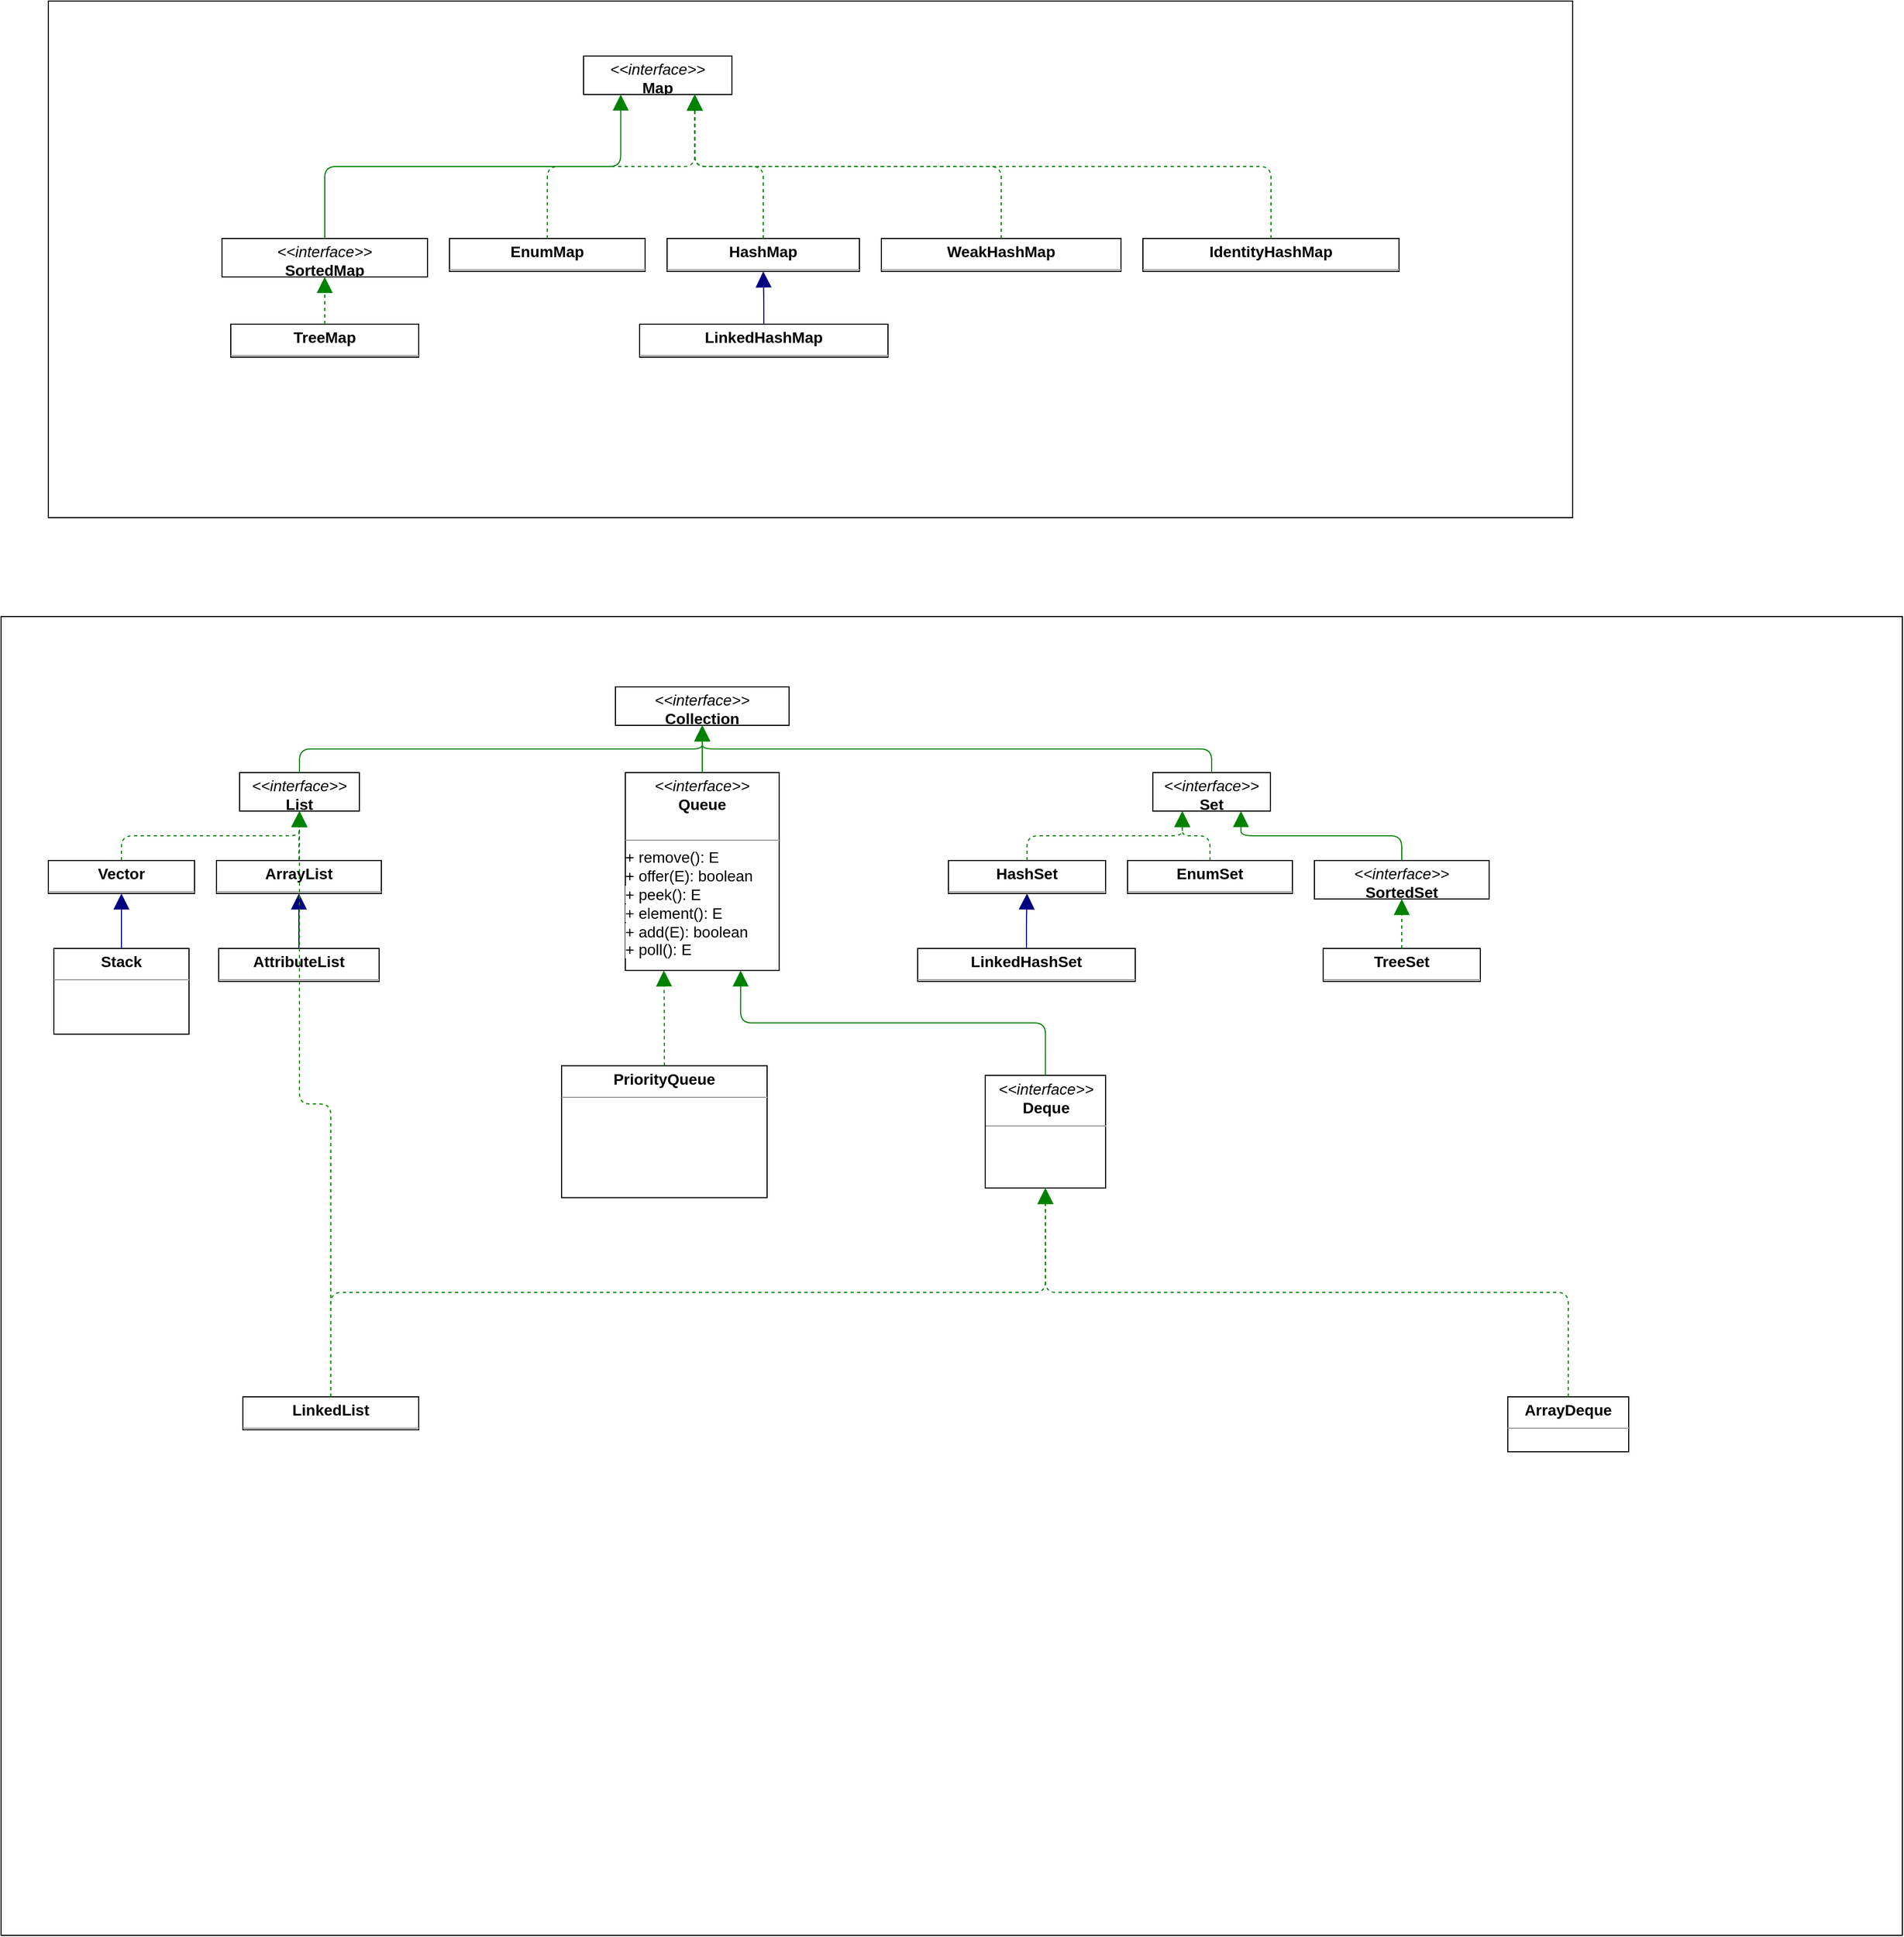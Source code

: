 <mxfile version="21.8.2" type="github">
  <diagram id="C5RBs43oDa-KdzZeNtuy" name="Page-1">
    <mxGraphModel dx="2901" dy="2356" grid="1" gridSize="10" guides="1" tooltips="1" connect="1" arrows="1" fold="1" page="1" pageScale="1" pageWidth="827" pageHeight="1169" math="0" shadow="0">
      <root>
        <mxCell id="WIyWlLk6GJQsqaUBKTNV-0" />
        <mxCell id="WIyWlLk6GJQsqaUBKTNV-1" parent="WIyWlLk6GJQsqaUBKTNV-0" />
        <mxCell id="DBEB-XwK74_spSTexUCY-249" value="" style="rounded=0;whiteSpace=wrap;html=1;" parent="WIyWlLk6GJQsqaUBKTNV-1" vertex="1">
          <mxGeometry x="-87" y="-560" width="1387" height="470" as="geometry" />
        </mxCell>
        <mxCell id="DBEB-XwK74_spSTexUCY-233" value="" style="rounded=0;whiteSpace=wrap;html=1;" parent="WIyWlLk6GJQsqaUBKTNV-1" vertex="1">
          <mxGeometry x="-130" width="1730" height="1200" as="geometry" />
        </mxCell>
        <mxCell id="DBEB-XwK74_spSTexUCY-195" value="&lt;p style=&quot;margin:0px;margin-top:4px;text-align:center;&quot;&gt;&lt;b&gt;ArrayDeque&lt;/b&gt;&lt;/p&gt;&lt;hr size=&quot;1&quot;&gt;" style="verticalAlign=top;align=left;overflow=fill;fontSize=14;fontFamily=Helvetica;html=1;rounded=0;shadow=0;comic=0;labelBackgroundColor=none;strokeWidth=1;absoluteArcSize=0;autosize=0;" parent="WIyWlLk6GJQsqaUBKTNV-1" vertex="1">
          <mxGeometry x="1241" y="710" width="110" height="50" as="geometry" />
        </mxCell>
        <mxCell id="DBEB-XwK74_spSTexUCY-196" value="&lt;p style=&quot;margin:0px;margin-top:4px;text-align:center;&quot;&gt;&lt;b&gt;ArrayList&lt;E&gt;&lt;/b&gt;&lt;/p&gt;&lt;hr size=&quot;1&quot;/&gt;" style="verticalAlign=top;align=left;overflow=fill;fontSize=14;fontFamily=Helvetica;html=1;rounded=0;shadow=0;comic=0;labelBackgroundColor=none;strokeWidth=1;" parent="WIyWlLk6GJQsqaUBKTNV-1" vertex="1">
          <mxGeometry x="66" y="222" width="150" height="30" as="geometry" />
        </mxCell>
        <mxCell id="DBEB-XwK74_spSTexUCY-197" value="&lt;p style=&quot;margin:0px;margin-top:4px;text-align:center;&quot;&gt;&lt;b&gt;AttributeList&lt;/b&gt;&lt;/p&gt;&lt;hr size=&quot;1&quot;/&gt;" style="verticalAlign=top;align=left;overflow=fill;fontSize=14;fontFamily=Helvetica;html=1;rounded=0;shadow=0;comic=0;labelBackgroundColor=none;strokeWidth=1;" parent="WIyWlLk6GJQsqaUBKTNV-1" vertex="1">
          <mxGeometry x="68" y="302" width="146" height="30" as="geometry" />
        </mxCell>
        <mxCell id="DBEB-XwK74_spSTexUCY-198" value="&lt;p style=&quot;margin:0px;margin-top:4px;text-align:center;&quot;&gt;&lt;i&gt;&amp;lt;&amp;lt;interface&amp;gt;&amp;gt;&lt;/i&gt;&lt;br/&gt;&lt;b&gt;Collection&lt;E&gt;&lt;/b&gt;&lt;/p&gt;&lt;hr size=&quot;1&quot;/&gt;" style="verticalAlign=top;align=left;overflow=fill;fontSize=14;fontFamily=Helvetica;html=1;rounded=0;shadow=0;comic=0;labelBackgroundColor=none;strokeWidth=1;" parent="WIyWlLk6GJQsqaUBKTNV-1" vertex="1">
          <mxGeometry x="429" y="64" width="158" height="35" as="geometry" />
        </mxCell>
        <mxCell id="DBEB-XwK74_spSTexUCY-199" value="&lt;p style=&quot;margin:0px;margin-top:4px;text-align:center;&quot;&gt;&lt;i&gt;&amp;lt;&amp;lt;interface&amp;gt;&amp;gt;&lt;/i&gt;&lt;br&gt;&lt;b&gt;Deque&lt;/b&gt;&lt;/p&gt;&lt;hr size=&quot;1&quot;&gt;" style="verticalAlign=top;align=left;overflow=fill;fontSize=14;fontFamily=Helvetica;html=1;rounded=0;shadow=0;comic=0;labelBackgroundColor=none;strokeWidth=1;" parent="WIyWlLk6GJQsqaUBKTNV-1" vertex="1">
          <mxGeometry x="765.5" y="417.5" width="109.5" height="102.5" as="geometry" />
        </mxCell>
        <mxCell id="DBEB-XwK74_spSTexUCY-200" value="&lt;p style=&quot;margin:0px;margin-top:4px;text-align:center;&quot;&gt;&lt;b&gt;EnumSet&lt;E&gt;&lt;/b&gt;&lt;/p&gt;&lt;hr size=&quot;1&quot;/&gt;" style="verticalAlign=top;align=left;overflow=fill;fontSize=14;fontFamily=Helvetica;html=1;rounded=0;shadow=0;comic=0;labelBackgroundColor=none;strokeWidth=1;" parent="WIyWlLk6GJQsqaUBKTNV-1" vertex="1">
          <mxGeometry x="895" y="222" width="150" height="30" as="geometry" />
        </mxCell>
        <mxCell id="DBEB-XwK74_spSTexUCY-201" value="&lt;p style=&quot;margin:0px;margin-top:4px;text-align:center;&quot;&gt;&lt;b&gt;HashSet&lt;E&gt;&lt;/b&gt;&lt;/p&gt;&lt;hr size=&quot;1&quot;/&gt;" style="verticalAlign=top;align=left;overflow=fill;fontSize=14;fontFamily=Helvetica;html=1;rounded=0;shadow=0;comic=0;labelBackgroundColor=none;strokeWidth=1;" parent="WIyWlLk6GJQsqaUBKTNV-1" vertex="1">
          <mxGeometry x="732" y="222" width="143" height="30" as="geometry" />
        </mxCell>
        <mxCell id="DBEB-XwK74_spSTexUCY-202" value="&lt;p style=&quot;margin:0px;margin-top:4px;text-align:center;&quot;&gt;&lt;b&gt;LinkedHashSet&lt;E&gt;&lt;/b&gt;&lt;/p&gt;&lt;hr size=&quot;1&quot;/&gt;" style="verticalAlign=top;align=left;overflow=fill;fontSize=14;fontFamily=Helvetica;html=1;rounded=0;shadow=0;comic=0;labelBackgroundColor=none;strokeWidth=1;" parent="WIyWlLk6GJQsqaUBKTNV-1" vertex="1">
          <mxGeometry x="704" y="302" width="198" height="30" as="geometry" />
        </mxCell>
        <mxCell id="DBEB-XwK74_spSTexUCY-203" value="&lt;p style=&quot;margin:0px;margin-top:4px;text-align:center;&quot;&gt;&lt;b&gt;LinkedList&lt;E&gt;&lt;/b&gt;&lt;/p&gt;&lt;hr size=&quot;1&quot;/&gt;" style="verticalAlign=top;align=left;overflow=fill;fontSize=14;fontFamily=Helvetica;html=1;rounded=0;shadow=0;comic=0;labelBackgroundColor=none;strokeWidth=1;" parent="WIyWlLk6GJQsqaUBKTNV-1" vertex="1">
          <mxGeometry x="90" y="710" width="160" height="30" as="geometry" />
        </mxCell>
        <mxCell id="DBEB-XwK74_spSTexUCY-204" value="&lt;p style=&quot;margin:0px;margin-top:4px;text-align:center;&quot;&gt;&lt;i&gt;&amp;lt;&amp;lt;interface&amp;gt;&amp;gt;&lt;/i&gt;&lt;br/&gt;&lt;b&gt;List&lt;E&gt;&lt;/b&gt;&lt;/p&gt;&lt;hr size=&quot;1&quot;/&gt;" style="verticalAlign=top;align=left;overflow=fill;fontSize=14;fontFamily=Helvetica;html=1;rounded=0;shadow=0;comic=0;labelBackgroundColor=none;strokeWidth=1;" parent="WIyWlLk6GJQsqaUBKTNV-1" vertex="1">
          <mxGeometry x="87" y="142" width="109" height="35" as="geometry" />
        </mxCell>
        <mxCell id="DBEB-XwK74_spSTexUCY-205" value="&lt;p style=&quot;margin:0px;margin-top:4px;text-align:center;&quot;&gt;&lt;b&gt;PriorityQueue&lt;E&gt;&lt;/b&gt;&lt;/p&gt;&lt;hr size=&quot;1&quot;/&gt;" style="verticalAlign=top;align=left;overflow=fill;fontSize=14;fontFamily=Helvetica;html=1;rounded=0;shadow=0;comic=0;labelBackgroundColor=none;strokeWidth=1;" parent="WIyWlLk6GJQsqaUBKTNV-1" vertex="1">
          <mxGeometry x="380" y="408.75" width="187" height="120" as="geometry" />
        </mxCell>
        <mxCell id="DBEB-XwK74_spSTexUCY-206" value="&lt;p style=&quot;margin:0px;margin-top:4px;text-align:center;&quot;&gt;&lt;i&gt;&amp;lt;&amp;lt;interface&amp;gt;&amp;gt;&lt;/i&gt;&lt;br&gt;&lt;b&gt;Queue&lt;/b&gt;&lt;/p&gt;&lt;span style=&quot;background-color: rgb(255, 255, 255);&quot;&gt;&lt;br&gt;&lt;/span&gt;&lt;hr size=&quot;1&quot;&gt;+ remove(): E&lt;br style=&quot;border-color: var(--border-color);&quot;&gt;+ offer(E): boolean&lt;br style=&quot;border-color: var(--border-color);&quot;&gt;&lt;span style=&quot;border-color: var(--border-color); background-color: rgb(255, 255, 255);&quot;&gt;+ peek(): E&lt;/span&gt;&lt;br style=&quot;border-color: var(--border-color);&quot;&gt;&lt;span style=&quot;border-color: var(--border-color); background-color: rgb(255, 255, 255);&quot;&gt;+ element(): E&lt;/span&gt;&lt;br style=&quot;border-color: var(--border-color);&quot;&gt;&lt;span style=&quot;border-color: var(--border-color); background-color: rgb(255, 255, 255);&quot;&gt;+ add(E): boolean&lt;/span&gt;&lt;br style=&quot;border-color: var(--border-color);&quot;&gt;&lt;span style=&quot;border-color: var(--border-color); background-color: rgb(255, 255, 255);&quot;&gt;+ poll(): E&lt;br style=&quot;border-color: var(--border-color);&quot;&gt;&lt;/span&gt;" style="verticalAlign=top;align=left;overflow=fill;fontSize=14;fontFamily=Helvetica;html=1;rounded=0;shadow=0;comic=0;labelBackgroundColor=none;strokeWidth=1;" parent="WIyWlLk6GJQsqaUBKTNV-1" vertex="1">
          <mxGeometry x="438" y="142" width="140" height="180" as="geometry" />
        </mxCell>
        <mxCell id="DBEB-XwK74_spSTexUCY-207" value="&lt;p style=&quot;margin:0px;margin-top:4px;text-align:center;&quot;&gt;&lt;i&gt;&amp;lt;&amp;lt;interface&amp;gt;&amp;gt;&lt;/i&gt;&lt;br/&gt;&lt;b&gt;Set&lt;E&gt;&lt;/b&gt;&lt;/p&gt;&lt;hr size=&quot;1&quot;/&gt;" style="verticalAlign=top;align=left;overflow=fill;fontSize=14;fontFamily=Helvetica;html=1;rounded=0;shadow=0;comic=0;labelBackgroundColor=none;strokeWidth=1;" parent="WIyWlLk6GJQsqaUBKTNV-1" vertex="1">
          <mxGeometry x="918" y="142" width="107" height="35" as="geometry" />
        </mxCell>
        <mxCell id="DBEB-XwK74_spSTexUCY-208" value="&lt;p style=&quot;margin:0px;margin-top:4px;text-align:center;&quot;&gt;&lt;i&gt;&amp;lt;&amp;lt;interface&amp;gt;&amp;gt;&lt;/i&gt;&lt;br/&gt;&lt;b&gt;SortedSet&lt;E&gt;&lt;/b&gt;&lt;/p&gt;&lt;hr size=&quot;1&quot;/&gt;" style="verticalAlign=top;align=left;overflow=fill;fontSize=14;fontFamily=Helvetica;html=1;rounded=0;shadow=0;comic=0;labelBackgroundColor=none;strokeWidth=1;" parent="WIyWlLk6GJQsqaUBKTNV-1" vertex="1">
          <mxGeometry x="1065" y="222" width="159" height="35" as="geometry" />
        </mxCell>
        <mxCell id="DBEB-XwK74_spSTexUCY-209" value="&lt;p style=&quot;margin:0px;margin-top:4px;text-align:center;&quot;&gt;&lt;b&gt;Stack&lt;E&gt;&lt;/b&gt;&lt;/p&gt;&lt;hr size=&quot;1&quot;/&gt;" style="verticalAlign=top;align=left;overflow=fill;fontSize=14;fontFamily=Helvetica;html=1;rounded=0;shadow=0;comic=0;labelBackgroundColor=none;strokeWidth=1;" parent="WIyWlLk6GJQsqaUBKTNV-1" vertex="1">
          <mxGeometry x="-82" y="302" width="123" height="78" as="geometry" />
        </mxCell>
        <mxCell id="DBEB-XwK74_spSTexUCY-210" value="&lt;p style=&quot;margin:0px;margin-top:4px;text-align:center;&quot;&gt;&lt;b&gt;TreeSet&lt;E&gt;&lt;/b&gt;&lt;/p&gt;&lt;hr size=&quot;1&quot;/&gt;" style="verticalAlign=top;align=left;overflow=fill;fontSize=14;fontFamily=Helvetica;html=1;rounded=0;shadow=0;comic=0;labelBackgroundColor=none;strokeWidth=1;" parent="WIyWlLk6GJQsqaUBKTNV-1" vertex="1">
          <mxGeometry x="1073" y="302" width="143" height="30" as="geometry" />
        </mxCell>
        <mxCell id="DBEB-XwK74_spSTexUCY-211" value="&lt;p style=&quot;margin:0px;margin-top:4px;text-align:center;&quot;&gt;&lt;b&gt;Vector&lt;E&gt;&lt;/b&gt;&lt;/p&gt;&lt;hr size=&quot;1&quot;/&gt;" style="verticalAlign=top;align=left;overflow=fill;fontSize=14;fontFamily=Helvetica;html=1;rounded=0;shadow=0;comic=0;labelBackgroundColor=none;strokeWidth=1;" parent="WIyWlLk6GJQsqaUBKTNV-1" vertex="1">
          <mxGeometry x="-87" y="222" width="133" height="30" as="geometry" />
        </mxCell>
        <mxCell id="DBEB-XwK74_spSTexUCY-212" value="" style="html=1;rounded=1;dashed=1;startArrow=none;endArrow=block;endSize=12;strokeColor=#008200;exitX=0.500;exitY=0.001;exitDx=0;exitDy=0;entryX=0.500;entryY=1.001;entryDx=0;entryDy=0;edgeStyle=orthogonalEdgeStyle;" parent="WIyWlLk6GJQsqaUBKTNV-1" source="DBEB-XwK74_spSTexUCY-195" target="DBEB-XwK74_spSTexUCY-199" edge="1">
          <mxGeometry width="50" height="50" relative="1" as="geometry" />
        </mxCell>
        <mxCell id="DBEB-XwK74_spSTexUCY-213" value="" style="html=1;rounded=1;dashed=1;startArrow=none;endArrow=block;endSize=12;strokeColor=#008200;exitX=0.500;exitY=0.001;exitDx=0;exitDy=0;entryX=0.500;entryY=1.001;entryDx=0;entryDy=0;edgeStyle=orthogonalEdgeStyle;" parent="WIyWlLk6GJQsqaUBKTNV-1" source="DBEB-XwK74_spSTexUCY-196" target="DBEB-XwK74_spSTexUCY-204" edge="1">
          <mxGeometry width="50" height="50" relative="1" as="geometry" />
        </mxCell>
        <mxCell id="DBEB-XwK74_spSTexUCY-214" value="" style="html=1;rounded=1;dashed=0;startArrow=none;endArrow=block;endSize=12;strokeColor=#000082;exitX=0.500;exitY=0.001;exitDx=0;exitDy=0;entryX=0.500;entryY=1.001;entryDx=0;entryDy=0;edgeStyle=orthogonalEdgeStyle;" parent="WIyWlLk6GJQsqaUBKTNV-1" source="DBEB-XwK74_spSTexUCY-197" target="DBEB-XwK74_spSTexUCY-196" edge="1">
          <mxGeometry width="50" height="50" relative="1" as="geometry" />
        </mxCell>
        <mxCell id="DBEB-XwK74_spSTexUCY-215" value="" style="html=1;rounded=1;dashed=0;startArrow=none;endArrow=block;endSize=12;strokeColor=#008200;exitX=0.500;exitY=0.001;exitDx=0;exitDy=0;entryX=0.750;entryY=1.001;entryDx=0;entryDy=0;edgeStyle=orthogonalEdgeStyle;" parent="WIyWlLk6GJQsqaUBKTNV-1" source="DBEB-XwK74_spSTexUCY-199" target="DBEB-XwK74_spSTexUCY-206" edge="1">
          <mxGeometry width="50" height="50" relative="1" as="geometry" />
        </mxCell>
        <mxCell id="DBEB-XwK74_spSTexUCY-216" value="" style="html=1;rounded=1;dashed=1;startArrow=none;endArrow=block;endSize=12;strokeColor=#008200;exitX=0.500;exitY=0.001;exitDx=0;exitDy=0;entryX=0.250;entryY=1.001;entryDx=0;entryDy=0;edgeStyle=orthogonalEdgeStyle;" parent="WIyWlLk6GJQsqaUBKTNV-1" source="DBEB-XwK74_spSTexUCY-200" target="DBEB-XwK74_spSTexUCY-207" edge="1">
          <mxGeometry width="50" height="50" relative="1" as="geometry" />
        </mxCell>
        <mxCell id="DBEB-XwK74_spSTexUCY-217" value="" style="html=1;rounded=1;dashed=1;startArrow=none;endArrow=block;endSize=12;strokeColor=#008200;exitX=0.500;exitY=0.001;exitDx=0;exitDy=0;entryX=0.250;entryY=1.001;entryDx=0;entryDy=0;edgeStyle=orthogonalEdgeStyle;" parent="WIyWlLk6GJQsqaUBKTNV-1" source="DBEB-XwK74_spSTexUCY-201" target="DBEB-XwK74_spSTexUCY-207" edge="1">
          <mxGeometry width="50" height="50" relative="1" as="geometry" />
        </mxCell>
        <mxCell id="DBEB-XwK74_spSTexUCY-218" value="" style="html=1;rounded=1;dashed=0;startArrow=none;endArrow=block;endSize=12;strokeColor=#000082;exitX=0.500;exitY=0.001;exitDx=0;exitDy=0;entryX=0.500;entryY=1.001;entryDx=0;entryDy=0;edgeStyle=orthogonalEdgeStyle;" parent="WIyWlLk6GJQsqaUBKTNV-1" source="DBEB-XwK74_spSTexUCY-202" target="DBEB-XwK74_spSTexUCY-201" edge="1">
          <mxGeometry width="50" height="50" relative="1" as="geometry" />
        </mxCell>
        <mxCell id="DBEB-XwK74_spSTexUCY-219" value="" style="html=1;rounded=1;dashed=1;startArrow=none;endArrow=block;endSize=12;strokeColor=#008200;exitX=0.500;exitY=0.001;exitDx=0;exitDy=0;entryX=0.500;entryY=1.001;entryDx=0;entryDy=0;edgeStyle=orthogonalEdgeStyle;" parent="WIyWlLk6GJQsqaUBKTNV-1" source="DBEB-XwK74_spSTexUCY-203" target="DBEB-XwK74_spSTexUCY-199" edge="1">
          <mxGeometry width="50" height="50" relative="1" as="geometry" />
        </mxCell>
        <mxCell id="DBEB-XwK74_spSTexUCY-220" value="" style="html=1;rounded=1;dashed=1;startArrow=none;endArrow=block;endSize=12;strokeColor=#008200;exitX=0.500;exitY=0.002;exitDx=0;exitDy=0;entryX=0.500;entryY=1.001;entryDx=0;entryDy=0;edgeStyle=orthogonalEdgeStyle;" parent="WIyWlLk6GJQsqaUBKTNV-1" source="DBEB-XwK74_spSTexUCY-203" target="DBEB-XwK74_spSTexUCY-204" edge="1">
          <mxGeometry width="50" height="50" relative="1" as="geometry" />
        </mxCell>
        <mxCell id="DBEB-XwK74_spSTexUCY-221" value="" style="html=1;rounded=1;dashed=0;startArrow=none;endArrow=block;endSize=12;strokeColor=#008200;exitX=0.500;exitY=0.002;exitDx=0;exitDy=0;entryX=0.500;entryY=1.002;entryDx=0;entryDy=0;edgeStyle=orthogonalEdgeStyle;" parent="WIyWlLk6GJQsqaUBKTNV-1" source="DBEB-XwK74_spSTexUCY-204" target="DBEB-XwK74_spSTexUCY-198" edge="1">
          <mxGeometry width="50" height="50" relative="1" as="geometry" />
        </mxCell>
        <mxCell id="DBEB-XwK74_spSTexUCY-222" value="" style="html=1;rounded=1;dashed=1;startArrow=none;endArrow=block;endSize=12;strokeColor=#008200;exitX=0.500;exitY=0.001;exitDx=0;exitDy=0;entryX=0.250;entryY=1.001;entryDx=0;entryDy=0;edgeStyle=orthogonalEdgeStyle;" parent="WIyWlLk6GJQsqaUBKTNV-1" source="DBEB-XwK74_spSTexUCY-205" target="DBEB-XwK74_spSTexUCY-206" edge="1">
          <mxGeometry width="50" height="50" relative="1" as="geometry" />
        </mxCell>
        <mxCell id="DBEB-XwK74_spSTexUCY-223" value="" style="html=1;rounded=1;dashed=0;startArrow=none;endArrow=block;endSize=12;strokeColor=#008200;exitX=0.500;exitY=0.002;exitDx=0;exitDy=0;entryX=0.500;entryY=1.002;entryDx=0;entryDy=0;edgeStyle=orthogonalEdgeStyle;" parent="WIyWlLk6GJQsqaUBKTNV-1" source="DBEB-XwK74_spSTexUCY-206" target="DBEB-XwK74_spSTexUCY-198" edge="1">
          <mxGeometry width="50" height="50" relative="1" as="geometry" />
        </mxCell>
        <mxCell id="DBEB-XwK74_spSTexUCY-224" value="" style="html=1;rounded=1;dashed=0;startArrow=none;endArrow=block;endSize=12;strokeColor=#008200;exitX=0.500;exitY=0.002;exitDx=0;exitDy=0;entryX=0.500;entryY=1.002;entryDx=0;entryDy=0;edgeStyle=orthogonalEdgeStyle;" parent="WIyWlLk6GJQsqaUBKTNV-1" source="DBEB-XwK74_spSTexUCY-207" target="DBEB-XwK74_spSTexUCY-198" edge="1">
          <mxGeometry width="50" height="50" relative="1" as="geometry" />
        </mxCell>
        <mxCell id="DBEB-XwK74_spSTexUCY-225" value="" style="html=1;rounded=1;dashed=0;startArrow=none;endArrow=block;endSize=12;strokeColor=#008200;exitX=0.500;exitY=0.001;exitDx=0;exitDy=0;entryX=0.750;entryY=1.001;entryDx=0;entryDy=0;edgeStyle=orthogonalEdgeStyle;" parent="WIyWlLk6GJQsqaUBKTNV-1" source="DBEB-XwK74_spSTexUCY-208" target="DBEB-XwK74_spSTexUCY-207" edge="1">
          <mxGeometry width="50" height="50" relative="1" as="geometry" />
        </mxCell>
        <mxCell id="DBEB-XwK74_spSTexUCY-226" value="" style="html=1;rounded=1;dashed=0;startArrow=none;endArrow=block;endSize=12;strokeColor=#000082;exitX=0.500;exitY=0.001;exitDx=0;exitDy=0;entryX=0.500;entryY=1.001;entryDx=0;entryDy=0;edgeStyle=orthogonalEdgeStyle;" parent="WIyWlLk6GJQsqaUBKTNV-1" source="DBEB-XwK74_spSTexUCY-209" target="DBEB-XwK74_spSTexUCY-211" edge="1">
          <mxGeometry width="50" height="50" relative="1" as="geometry" />
        </mxCell>
        <mxCell id="DBEB-XwK74_spSTexUCY-227" value="" style="html=1;rounded=1;dashed=1;startArrow=none;endArrow=block;endSize=12;strokeColor=#008200;exitX=0.500;exitY=0.001;exitDx=0;exitDy=0;entryX=0.500;entryY=1.001;entryDx=0;entryDy=0;edgeStyle=orthogonalEdgeStyle;" parent="WIyWlLk6GJQsqaUBKTNV-1" source="DBEB-XwK74_spSTexUCY-210" target="DBEB-XwK74_spSTexUCY-208" edge="1">
          <mxGeometry width="50" height="50" relative="1" as="geometry" />
        </mxCell>
        <mxCell id="DBEB-XwK74_spSTexUCY-228" value="" style="html=1;rounded=1;dashed=1;startArrow=none;endArrow=block;endSize=12;strokeColor=#008200;exitX=0.500;exitY=0.001;exitDx=0;exitDy=0;entryX=0.500;entryY=1.001;entryDx=0;entryDy=0;edgeStyle=orthogonalEdgeStyle;" parent="WIyWlLk6GJQsqaUBKTNV-1" source="DBEB-XwK74_spSTexUCY-211" target="DBEB-XwK74_spSTexUCY-204" edge="1">
          <mxGeometry width="50" height="50" relative="1" as="geometry" />
        </mxCell>
        <mxCell id="DBEB-XwK74_spSTexUCY-234" value="&lt;p style=&quot;margin:0px;margin-top:4px;text-align:center;&quot;&gt;&lt;b&gt;EnumMap&lt;K, V&gt;&lt;/b&gt;&lt;/p&gt;&lt;hr size=&quot;1&quot;/&gt;" style="verticalAlign=top;align=left;overflow=fill;fontSize=14;fontFamily=Helvetica;html=1;rounded=0;shadow=0;comic=0;labelBackgroundColor=none;strokeWidth=1;" parent="WIyWlLk6GJQsqaUBKTNV-1" vertex="1">
          <mxGeometry x="278" y="-344" width="178" height="30" as="geometry" />
        </mxCell>
        <mxCell id="DBEB-XwK74_spSTexUCY-235" value="&lt;p style=&quot;margin:0px;margin-top:4px;text-align:center;&quot;&gt;&lt;b&gt;HashMap&lt;K, V&gt;&lt;/b&gt;&lt;/p&gt;&lt;hr size=&quot;1&quot;/&gt;" style="verticalAlign=top;align=left;overflow=fill;fontSize=14;fontFamily=Helvetica;html=1;rounded=0;shadow=0;comic=0;labelBackgroundColor=none;strokeWidth=1;" parent="WIyWlLk6GJQsqaUBKTNV-1" vertex="1">
          <mxGeometry x="476" y="-344" width="175" height="30" as="geometry" />
        </mxCell>
        <mxCell id="DBEB-XwK74_spSTexUCY-236" value="&lt;p style=&quot;margin:0px;margin-top:4px;text-align:center;&quot;&gt;&lt;b&gt;IdentityHashMap&lt;K, V&gt;&lt;/b&gt;&lt;/p&gt;&lt;hr size=&quot;1&quot;/&gt;" style="verticalAlign=top;align=left;overflow=fill;fontSize=14;fontFamily=Helvetica;html=1;rounded=0;shadow=0;comic=0;labelBackgroundColor=none;strokeWidth=1;" parent="WIyWlLk6GJQsqaUBKTNV-1" vertex="1">
          <mxGeometry x="909" y="-344" width="233" height="30" as="geometry" />
        </mxCell>
        <mxCell id="DBEB-XwK74_spSTexUCY-237" value="&lt;p style=&quot;margin:0px;margin-top:4px;text-align:center;&quot;&gt;&lt;b&gt;LinkedHashMap&lt;K, V&gt;&lt;/b&gt;&lt;/p&gt;&lt;hr size=&quot;1&quot;/&gt;" style="verticalAlign=top;align=left;overflow=fill;fontSize=14;fontFamily=Helvetica;html=1;rounded=0;shadow=0;comic=0;labelBackgroundColor=none;strokeWidth=1;" parent="WIyWlLk6GJQsqaUBKTNV-1" vertex="1">
          <mxGeometry x="451" y="-266" width="226" height="30" as="geometry" />
        </mxCell>
        <mxCell id="DBEB-XwK74_spSTexUCY-238" value="&lt;p style=&quot;margin:0px;margin-top:4px;text-align:center;&quot;&gt;&lt;i&gt;&amp;lt;&amp;lt;interface&amp;gt;&amp;gt;&lt;/i&gt;&lt;br/&gt;&lt;b&gt;Map&lt;K, V&gt;&lt;/b&gt;&lt;/p&gt;&lt;hr size=&quot;1&quot;/&gt;" style="verticalAlign=top;align=left;overflow=fill;fontSize=14;fontFamily=Helvetica;html=1;rounded=0;shadow=0;comic=0;labelBackgroundColor=none;strokeWidth=1;" parent="WIyWlLk6GJQsqaUBKTNV-1" vertex="1">
          <mxGeometry x="400" y="-510" width="135" height="35" as="geometry" />
        </mxCell>
        <mxCell id="DBEB-XwK74_spSTexUCY-239" value="&lt;p style=&quot;margin:0px;margin-top:4px;text-align:center;&quot;&gt;&lt;i&gt;&amp;lt;&amp;lt;interface&amp;gt;&amp;gt;&lt;/i&gt;&lt;br/&gt;&lt;b&gt;SortedMap&lt;K, V&gt;&lt;/b&gt;&lt;/p&gt;&lt;hr size=&quot;1&quot;/&gt;" style="verticalAlign=top;align=left;overflow=fill;fontSize=14;fontFamily=Helvetica;html=1;rounded=0;shadow=0;comic=0;labelBackgroundColor=none;strokeWidth=1;" parent="WIyWlLk6GJQsqaUBKTNV-1" vertex="1">
          <mxGeometry x="71" y="-344" width="187" height="35" as="geometry" />
        </mxCell>
        <mxCell id="DBEB-XwK74_spSTexUCY-240" value="&lt;p style=&quot;margin:0px;margin-top:4px;text-align:center;&quot;&gt;&lt;b&gt;TreeMap&lt;K, V&gt;&lt;/b&gt;&lt;/p&gt;&lt;hr size=&quot;1&quot;/&gt;" style="verticalAlign=top;align=left;overflow=fill;fontSize=14;fontFamily=Helvetica;html=1;rounded=0;shadow=0;comic=0;labelBackgroundColor=none;strokeWidth=1;" parent="WIyWlLk6GJQsqaUBKTNV-1" vertex="1">
          <mxGeometry x="79" y="-266" width="171" height="30" as="geometry" />
        </mxCell>
        <mxCell id="DBEB-XwK74_spSTexUCY-241" value="&lt;p style=&quot;margin:0px;margin-top:4px;text-align:center;&quot;&gt;&lt;b&gt;WeakHashMap&lt;K, V&gt;&lt;/b&gt;&lt;/p&gt;&lt;hr size=&quot;1&quot;/&gt;" style="verticalAlign=top;align=left;overflow=fill;fontSize=14;fontFamily=Helvetica;html=1;rounded=0;shadow=0;comic=0;labelBackgroundColor=none;strokeWidth=1;" parent="WIyWlLk6GJQsqaUBKTNV-1" vertex="1">
          <mxGeometry x="671" y="-344" width="218" height="30" as="geometry" />
        </mxCell>
        <mxCell id="DBEB-XwK74_spSTexUCY-242" value="" style="html=1;rounded=1;dashed=1;startArrow=none;endArrow=block;endSize=12;strokeColor=#008200;exitX=0.500;exitY=0.001;exitDx=0;exitDy=0;entryX=0.750;entryY=1.001;entryDx=0;entryDy=0;edgeStyle=orthogonalEdgeStyle;" parent="WIyWlLk6GJQsqaUBKTNV-1" source="DBEB-XwK74_spSTexUCY-234" target="DBEB-XwK74_spSTexUCY-238" edge="1">
          <mxGeometry width="50" height="50" relative="1" as="geometry" />
        </mxCell>
        <mxCell id="DBEB-XwK74_spSTexUCY-243" value="" style="html=1;rounded=1;dashed=1;startArrow=none;endArrow=block;endSize=12;strokeColor=#008200;exitX=0.500;exitY=0.001;exitDx=0;exitDy=0;entryX=0.750;entryY=1.001;entryDx=0;entryDy=0;edgeStyle=orthogonalEdgeStyle;" parent="WIyWlLk6GJQsqaUBKTNV-1" source="DBEB-XwK74_spSTexUCY-235" target="DBEB-XwK74_spSTexUCY-238" edge="1">
          <mxGeometry width="50" height="50" relative="1" as="geometry" />
        </mxCell>
        <mxCell id="DBEB-XwK74_spSTexUCY-244" value="" style="html=1;rounded=1;dashed=1;startArrow=none;endArrow=block;endSize=12;strokeColor=#008200;exitX=0.500;exitY=0.001;exitDx=0;exitDy=0;entryX=0.750;entryY=1.001;entryDx=0;entryDy=0;edgeStyle=orthogonalEdgeStyle;" parent="WIyWlLk6GJQsqaUBKTNV-1" source="DBEB-XwK74_spSTexUCY-236" target="DBEB-XwK74_spSTexUCY-238" edge="1">
          <mxGeometry width="50" height="50" relative="1" as="geometry" />
        </mxCell>
        <mxCell id="DBEB-XwK74_spSTexUCY-245" value="" style="html=1;rounded=1;dashed=0;startArrow=none;endArrow=block;endSize=12;strokeColor=#000082;exitX=0.500;exitY=0.002;exitDx=0;exitDy=0;entryX=0.500;entryY=1.002;entryDx=0;entryDy=0;edgeStyle=orthogonalEdgeStyle;" parent="WIyWlLk6GJQsqaUBKTNV-1" source="DBEB-XwK74_spSTexUCY-237" target="DBEB-XwK74_spSTexUCY-235" edge="1">
          <mxGeometry width="50" height="50" relative="1" as="geometry" />
        </mxCell>
        <mxCell id="DBEB-XwK74_spSTexUCY-246" value="" style="html=1;rounded=1;dashed=0;startArrow=none;endArrow=block;endSize=12;strokeColor=#008200;exitX=0.500;exitY=0.001;exitDx=0;exitDy=0;entryX=0.250;entryY=1.001;entryDx=0;entryDy=0;edgeStyle=orthogonalEdgeStyle;" parent="WIyWlLk6GJQsqaUBKTNV-1" source="DBEB-XwK74_spSTexUCY-239" target="DBEB-XwK74_spSTexUCY-238" edge="1">
          <mxGeometry width="50" height="50" relative="1" as="geometry" />
        </mxCell>
        <mxCell id="DBEB-XwK74_spSTexUCY-247" value="" style="html=1;rounded=1;dashed=1;startArrow=none;endArrow=block;endSize=12;strokeColor=#008200;exitX=0.500;exitY=0.002;exitDx=0;exitDy=0;entryX=0.500;entryY=1.002;entryDx=0;entryDy=0;edgeStyle=orthogonalEdgeStyle;" parent="WIyWlLk6GJQsqaUBKTNV-1" source="DBEB-XwK74_spSTexUCY-240" target="DBEB-XwK74_spSTexUCY-239" edge="1">
          <mxGeometry width="50" height="50" relative="1" as="geometry" />
        </mxCell>
        <mxCell id="DBEB-XwK74_spSTexUCY-248" value="" style="html=1;rounded=1;dashed=1;startArrow=none;endArrow=block;endSize=12;strokeColor=#008200;exitX=0.500;exitY=0.001;exitDx=0;exitDy=0;entryX=0.750;entryY=1.001;entryDx=0;entryDy=0;edgeStyle=orthogonalEdgeStyle;" parent="WIyWlLk6GJQsqaUBKTNV-1" source="DBEB-XwK74_spSTexUCY-241" target="DBEB-XwK74_spSTexUCY-238" edge="1">
          <mxGeometry width="50" height="50" relative="1" as="geometry" />
        </mxCell>
      </root>
    </mxGraphModel>
  </diagram>
</mxfile>

